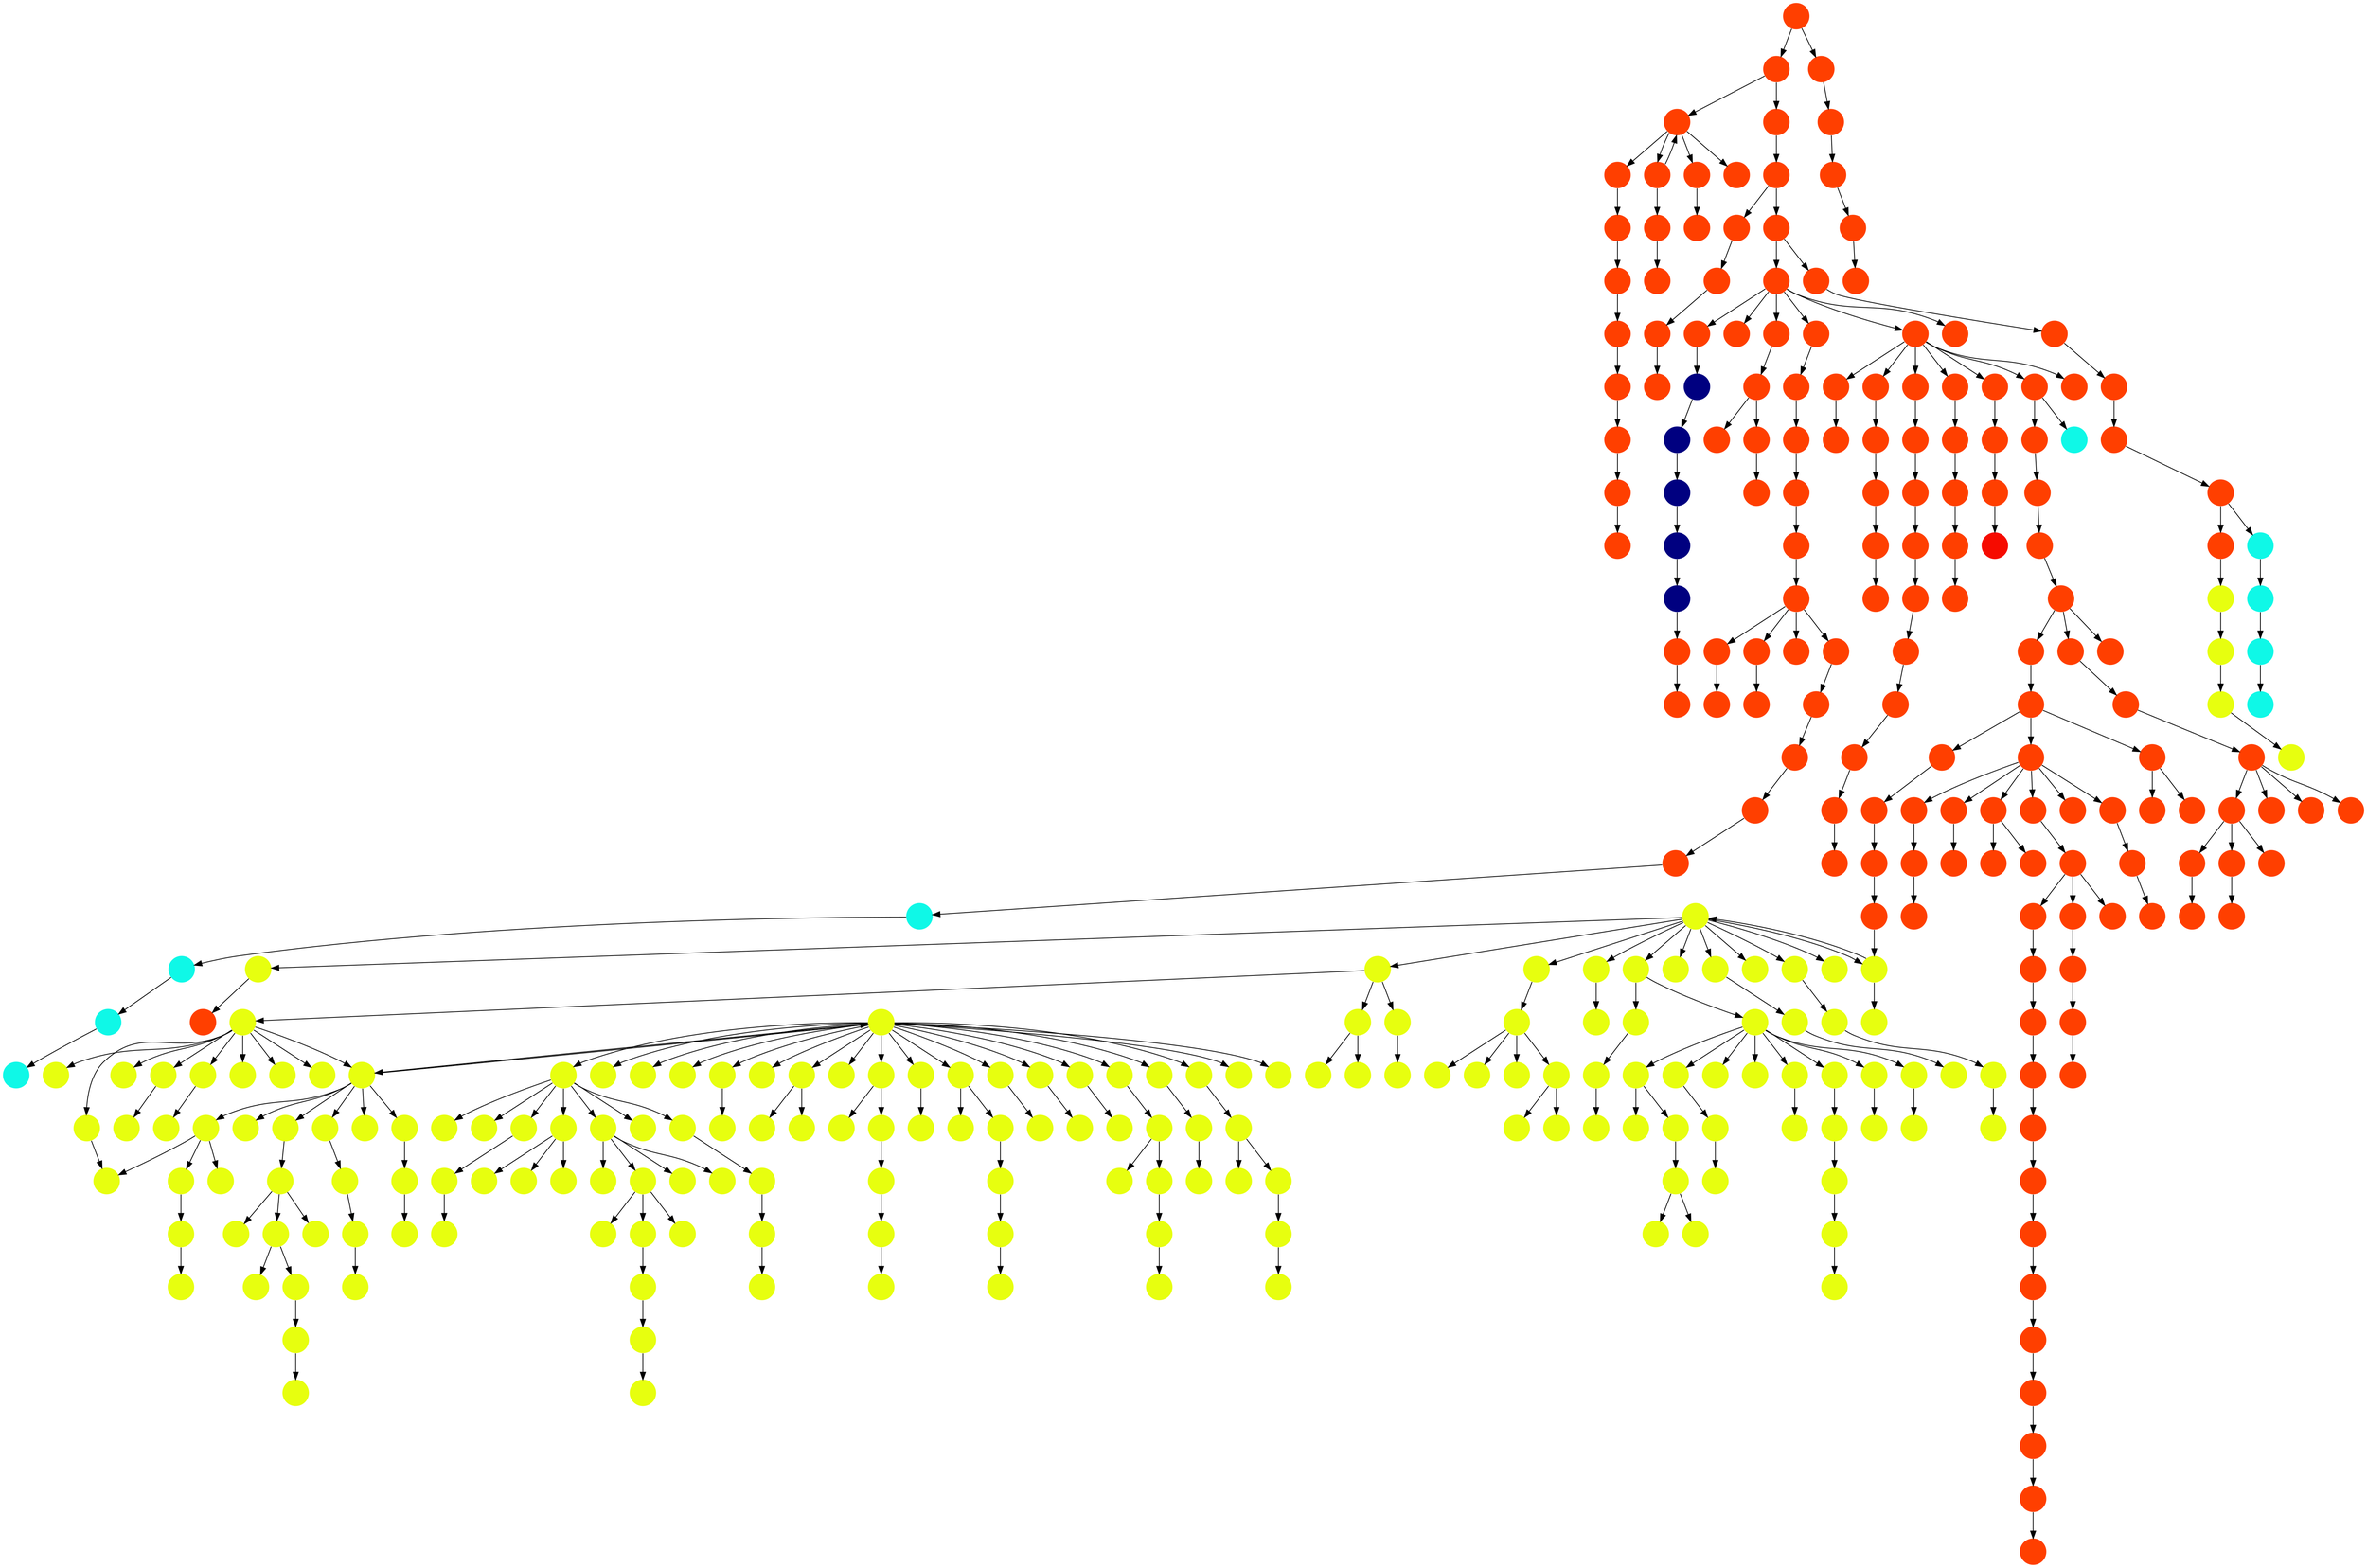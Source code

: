 digraph{
0 [tooltip = "P", penwidth = 0, style = filled, fillcolor = "#e7ff0f", shape = circle, label = ""]
1 [tooltip = "P", penwidth = 0, style = filled, fillcolor = "#e7ff0f", shape = circle, label = ""]
2 [tooltip = "T", penwidth = 0, style = filled, fillcolor = "#ff3f00", shape = circle, label = ""]
3 [tooltip = "P", penwidth = 0, style = filled, fillcolor = "#e7ff0f", shape = circle, label = ""]
4 [tooltip = "T", penwidth = 0, style = filled, fillcolor = "#ff3f00", shape = circle, label = ""]
5 [tooltip = "T", penwidth = 0, style = filled, fillcolor = "#ff3f00", shape = circle, label = ""]
6 [tooltip = "P", penwidth = 0, style = filled, fillcolor = "#e7ff0f", shape = circle, label = ""]
7 [tooltip = "T", penwidth = 0, style = filled, fillcolor = "#ff3f00", shape = circle, label = ""]
8 [tooltip = "P", penwidth = 0, style = filled, fillcolor = "#e7ff0f", shape = circle, label = ""]
9 [tooltip = "P", penwidth = 0, style = filled, fillcolor = "#e7ff0f", shape = circle, label = ""]
10 [tooltip = "A", penwidth = 0, style = filled, fillcolor = "#000080", shape = circle, label = ""]
11 [tooltip = "T", penwidth = 0, style = filled, fillcolor = "#ff3f00", shape = circle, label = ""]
12 [tooltip = "P", penwidth = 0, style = filled, fillcolor = "#e7ff0f", shape = circle, label = ""]
13 [tooltip = "P", penwidth = 0, style = filled, fillcolor = "#e7ff0f", shape = circle, label = ""]
14 [tooltip = "P", penwidth = 0, style = filled, fillcolor = "#e7ff0f", shape = circle, label = ""]
15 [tooltip = "T", penwidth = 0, style = filled, fillcolor = "#ff3f00", shape = circle, label = ""]
16 [tooltip = "T", penwidth = 0, style = filled, fillcolor = "#ff3f00", shape = circle, label = ""]
17 [tooltip = "P", penwidth = 0, style = filled, fillcolor = "#e7ff0f", shape = circle, label = ""]
18 [tooltip = "P", penwidth = 0, style = filled, fillcolor = "#e7ff0f", shape = circle, label = ""]
19 [tooltip = "T", penwidth = 0, style = filled, fillcolor = "#ff3f00", shape = circle, label = ""]
20 [tooltip = "P", penwidth = 0, style = filled, fillcolor = "#e7ff0f", shape = circle, label = ""]
21 [tooltip = "P", penwidth = 0, style = filled, fillcolor = "#e7ff0f", shape = circle, label = ""]
22 [tooltip = "P", penwidth = 0, style = filled, fillcolor = "#e7ff0f", shape = circle, label = ""]
23 [tooltip = "P", penwidth = 0, style = filled, fillcolor = "#e7ff0f", shape = circle, label = ""]
24 [tooltip = "T", penwidth = 0, style = filled, fillcolor = "#ff3f00", shape = circle, label = ""]
25 [tooltip = "P", penwidth = 0, style = filled, fillcolor = "#e7ff0f", shape = circle, label = ""]
26 [tooltip = "P", penwidth = 0, style = filled, fillcolor = "#e7ff0f", shape = circle, label = ""]
27 [tooltip = "P", penwidth = 0, style = filled, fillcolor = "#e7ff0f", shape = circle, label = ""]
28 [tooltip = "T", penwidth = 0, style = filled, fillcolor = "#ff3f00", shape = circle, label = ""]
29 [tooltip = "P", penwidth = 0, style = filled, fillcolor = "#e7ff0f", shape = circle, label = ""]
30 [tooltip = "P", penwidth = 0, style = filled, fillcolor = "#e7ff0f", shape = circle, label = ""]
31 [tooltip = "P", penwidth = 0, style = filled, fillcolor = "#e7ff0f", shape = circle, label = ""]
32 [tooltip = "P", penwidth = 0, style = filled, fillcolor = "#e7ff0f", shape = circle, label = ""]
33 [tooltip = "P", penwidth = 0, style = filled, fillcolor = "#e7ff0f", shape = circle, label = ""]
34 [tooltip = "T", penwidth = 0, style = filled, fillcolor = "#ff3f00", shape = circle, label = ""]
35 [tooltip = "P", penwidth = 0, style = filled, fillcolor = "#e7ff0f", shape = circle, label = ""]
36 [tooltip = "P", penwidth = 0, style = filled, fillcolor = "#e7ff0f", shape = circle, label = ""]
37 [tooltip = "P", penwidth = 0, style = filled, fillcolor = "#e7ff0f", shape = circle, label = ""]
38 [tooltip = "P", penwidth = 0, style = filled, fillcolor = "#e7ff0f", shape = circle, label = ""]
39 [tooltip = "T", penwidth = 0, style = filled, fillcolor = "#ff3f00", shape = circle, label = ""]
40 [tooltip = "P", penwidth = 0, style = filled, fillcolor = "#e7ff0f", shape = circle, label = ""]
41 [tooltip = "P", penwidth = 0, style = filled, fillcolor = "#e7ff0f", shape = circle, label = ""]
42 [tooltip = "P", penwidth = 0, style = filled, fillcolor = "#e7ff0f", shape = circle, label = ""]
43 [tooltip = "P", penwidth = 0, style = filled, fillcolor = "#e7ff0f", shape = circle, label = ""]
44 [tooltip = "P", penwidth = 0, style = filled, fillcolor = "#e7ff0f", shape = circle, label = ""]
45 [tooltip = "T", penwidth = 0, style = filled, fillcolor = "#ff3f00", shape = circle, label = ""]
46 [tooltip = "P", penwidth = 0, style = filled, fillcolor = "#e7ff0f", shape = circle, label = ""]
47 [tooltip = "T", penwidth = 0, style = filled, fillcolor = "#ff3f00", shape = circle, label = ""]
48 [tooltip = "P", penwidth = 0, style = filled, fillcolor = "#e7ff0f", shape = circle, label = ""]
49 [tooltip = "P", penwidth = 0, style = filled, fillcolor = "#e7ff0f", shape = circle, label = ""]
50 [tooltip = "T", penwidth = 0, style = filled, fillcolor = "#ff3f00", shape = circle, label = ""]
51 [tooltip = "I", penwidth = 0, style = filled, fillcolor = "#0ff8e7", shape = circle, label = ""]
52 [tooltip = "P", penwidth = 0, style = filled, fillcolor = "#e7ff0f", shape = circle, label = ""]
53 [tooltip = "T", penwidth = 0, style = filled, fillcolor = "#ff3f00", shape = circle, label = ""]
54 [tooltip = "P", penwidth = 0, style = filled, fillcolor = "#e7ff0f", shape = circle, label = ""]
55 [tooltip = "P", penwidth = 0, style = filled, fillcolor = "#e7ff0f", shape = circle, label = ""]
56 [tooltip = "P", penwidth = 0, style = filled, fillcolor = "#e7ff0f", shape = circle, label = ""]
57 [tooltip = "T", penwidth = 0, style = filled, fillcolor = "#ff3f00", shape = circle, label = ""]
58 [tooltip = "P", penwidth = 0, style = filled, fillcolor = "#e7ff0f", shape = circle, label = ""]
59 [tooltip = "T", penwidth = 0, style = filled, fillcolor = "#ff3f00", shape = circle, label = ""]
60 [tooltip = "P", penwidth = 0, style = filled, fillcolor = "#e7ff0f", shape = circle, label = ""]
61 [tooltip = "T", penwidth = 0, style = filled, fillcolor = "#ff3f00", shape = circle, label = ""]
62 [tooltip = "T", penwidth = 0, style = filled, fillcolor = "#ff3f00", shape = circle, label = ""]
63 [tooltip = "P", penwidth = 0, style = filled, fillcolor = "#e7ff0f", shape = circle, label = ""]
64 [tooltip = "P", penwidth = 0, style = filled, fillcolor = "#e7ff0f", shape = circle, label = ""]
65 [tooltip = "T", penwidth = 0, style = filled, fillcolor = "#ff3f00", shape = circle, label = ""]
66 [tooltip = "P", penwidth = 0, style = filled, fillcolor = "#e7ff0f", shape = circle, label = ""]
67 [tooltip = "P", penwidth = 0, style = filled, fillcolor = "#e7ff0f", shape = circle, label = ""]
68 [tooltip = "P", penwidth = 0, style = filled, fillcolor = "#e7ff0f", shape = circle, label = ""]
69 [tooltip = "P", penwidth = 0, style = filled, fillcolor = "#e7ff0f", shape = circle, label = ""]
70 [tooltip = "T", penwidth = 0, style = filled, fillcolor = "#ff3f00", shape = circle, label = ""]
71 [tooltip = "T", penwidth = 0, style = filled, fillcolor = "#ff3f00", shape = circle, label = ""]
72 [tooltip = "T", penwidth = 0, style = filled, fillcolor = "#ff3f00", shape = circle, label = ""]
73 [tooltip = "P", penwidth = 0, style = filled, fillcolor = "#e7ff0f", shape = circle, label = ""]
74 [tooltip = "T", penwidth = 0, style = filled, fillcolor = "#ff3f00", shape = circle, label = ""]
75 [tooltip = "P", penwidth = 0, style = filled, fillcolor = "#e7ff0f", shape = circle, label = ""]
76 [tooltip = "P", penwidth = 0, style = filled, fillcolor = "#e7ff0f", shape = circle, label = ""]
77 [tooltip = "P", penwidth = 0, style = filled, fillcolor = "#e7ff0f", shape = circle, label = ""]
78 [tooltip = "P", penwidth = 0, style = filled, fillcolor = "#e7ff0f", shape = circle, label = ""]
79 [tooltip = "P", penwidth = 0, style = filled, fillcolor = "#e7ff0f", shape = circle, label = ""]
80 [tooltip = "T", penwidth = 0, style = filled, fillcolor = "#ff3f00", shape = circle, label = ""]
81 [tooltip = "T", penwidth = 0, style = filled, fillcolor = "#ff3f00", shape = circle, label = ""]
82 [tooltip = "T", penwidth = 0, style = filled, fillcolor = "#ff3f00", shape = circle, label = ""]
83 [tooltip = "P", penwidth = 0, style = filled, fillcolor = "#e7ff0f", shape = circle, label = ""]
84 [tooltip = "T", penwidth = 0, style = filled, fillcolor = "#ff3f00", shape = circle, label = ""]
85 [tooltip = "T", penwidth = 0, style = filled, fillcolor = "#ff3f00", shape = circle, label = ""]
86 [tooltip = "T", penwidth = 0, style = filled, fillcolor = "#ff3f00", shape = circle, label = ""]
87 [tooltip = "T", penwidth = 0, style = filled, fillcolor = "#ff3f00", shape = circle, label = ""]
88 [tooltip = "T", penwidth = 0, style = filled, fillcolor = "#ff3f00", shape = circle, label = ""]
89 [tooltip = "P", penwidth = 0, style = filled, fillcolor = "#e7ff0f", shape = circle, label = ""]
90 [tooltip = "P", penwidth = 0, style = filled, fillcolor = "#e7ff0f", shape = circle, label = ""]
91 [tooltip = "T", penwidth = 0, style = filled, fillcolor = "#ff3f00", shape = circle, label = ""]
92 [tooltip = "P", penwidth = 0, style = filled, fillcolor = "#e7ff0f", shape = circle, label = ""]
93 [tooltip = "T", penwidth = 0, style = filled, fillcolor = "#ff3f00", shape = circle, label = ""]
94 [tooltip = "P", penwidth = 0, style = filled, fillcolor = "#e7ff0f", shape = circle, label = ""]
95 [tooltip = "T", penwidth = 0, style = filled, fillcolor = "#ff3f00", shape = circle, label = ""]
96 [tooltip = "P", penwidth = 0, style = filled, fillcolor = "#e7ff0f", shape = circle, label = ""]
97 [tooltip = "P", penwidth = 0, style = filled, fillcolor = "#e7ff0f", shape = circle, label = ""]
98 [tooltip = "T", penwidth = 0, style = filled, fillcolor = "#ff3f00", shape = circle, label = ""]
99 [tooltip = "P", penwidth = 0, style = filled, fillcolor = "#e7ff0f", shape = circle, label = ""]
100 [tooltip = "P", penwidth = 0, style = filled, fillcolor = "#e7ff0f", shape = circle, label = ""]
101 [tooltip = "P", penwidth = 0, style = filled, fillcolor = "#e7ff0f", shape = circle, label = ""]
102 [tooltip = "P", penwidth = 0, style = filled, fillcolor = "#e7ff0f", shape = circle, label = ""]
103 [tooltip = "P", penwidth = 0, style = filled, fillcolor = "#e7ff0f", shape = circle, label = ""]
104 [tooltip = "P", penwidth = 0, style = filled, fillcolor = "#e7ff0f", shape = circle, label = ""]
105 [tooltip = "P", penwidth = 0, style = filled, fillcolor = "#e7ff0f", shape = circle, label = ""]
106 [tooltip = "T", penwidth = 0, style = filled, fillcolor = "#ff3f00", shape = circle, label = ""]
107 [tooltip = "P", penwidth = 0, style = filled, fillcolor = "#e7ff0f", shape = circle, label = ""]
108 [tooltip = "P", penwidth = 0, style = filled, fillcolor = "#e7ff0f", shape = circle, label = ""]
109 [tooltip = "T", penwidth = 0, style = filled, fillcolor = "#ff3f00", shape = circle, label = ""]
110 [tooltip = "P", penwidth = 0, style = filled, fillcolor = "#e7ff0f", shape = circle, label = ""]
111 [tooltip = "P", penwidth = 0, style = filled, fillcolor = "#e7ff0f", shape = circle, label = ""]
112 [tooltip = "P", penwidth = 0, style = filled, fillcolor = "#e7ff0f", shape = circle, label = ""]
113 [tooltip = "I", penwidth = 0, style = filled, fillcolor = "#0ff8e7", shape = circle, label = ""]
114 [tooltip = "P", penwidth = 0, style = filled, fillcolor = "#e7ff0f", shape = circle, label = ""]
115 [tooltip = "P", penwidth = 0, style = filled, fillcolor = "#e7ff0f", shape = circle, label = ""]
116 [tooltip = "P", penwidth = 0, style = filled, fillcolor = "#e7ff0f", shape = circle, label = ""]
117 [tooltip = "T", penwidth = 0, style = filled, fillcolor = "#ff3f00", shape = circle, label = ""]
118 [tooltip = "T", penwidth = 0, style = filled, fillcolor = "#ff3f00", shape = circle, label = ""]
119 [tooltip = "T", penwidth = 0, style = filled, fillcolor = "#ff3f00", shape = circle, label = ""]
120 [tooltip = "P", penwidth = 0, style = filled, fillcolor = "#e7ff0f", shape = circle, label = ""]
121 [tooltip = "P", penwidth = 0, style = filled, fillcolor = "#e7ff0f", shape = circle, label = ""]
122 [tooltip = "P", penwidth = 0, style = filled, fillcolor = "#e7ff0f", shape = circle, label = ""]
123 [tooltip = "T", penwidth = 0, style = filled, fillcolor = "#ff3f00", shape = circle, label = ""]
124 [tooltip = "P", penwidth = 0, style = filled, fillcolor = "#e7ff0f", shape = circle, label = ""]
125 [tooltip = "P", penwidth = 0, style = filled, fillcolor = "#e7ff0f", shape = circle, label = ""]
126 [tooltip = "P", penwidth = 0, style = filled, fillcolor = "#e7ff0f", shape = circle, label = ""]
127 [tooltip = "T", penwidth = 0, style = filled, fillcolor = "#ff3f00", shape = circle, label = ""]
128 [tooltip = "T", penwidth = 0, style = filled, fillcolor = "#ff3f00", shape = circle, label = ""]
129 [tooltip = "P", penwidth = 0, style = filled, fillcolor = "#e7ff0f", shape = circle, label = ""]
130 [tooltip = "P", penwidth = 0, style = filled, fillcolor = "#e7ff0f", shape = circle, label = ""]
131 [tooltip = "P", penwidth = 0, style = filled, fillcolor = "#e7ff0f", shape = circle, label = ""]
132 [tooltip = "P", penwidth = 0, style = filled, fillcolor = "#e7ff0f", shape = circle, label = ""]
133 [tooltip = "P", penwidth = 0, style = filled, fillcolor = "#e7ff0f", shape = circle, label = ""]
134 [tooltip = "P", penwidth = 0, style = filled, fillcolor = "#e7ff0f", shape = circle, label = ""]
135 [tooltip = "P", penwidth = 0, style = filled, fillcolor = "#e7ff0f", shape = circle, label = ""]
136 [tooltip = "T", penwidth = 0, style = filled, fillcolor = "#ff3f00", shape = circle, label = ""]
137 [tooltip = "P", penwidth = 0, style = filled, fillcolor = "#e7ff0f", shape = circle, label = ""]
138 [tooltip = "T", penwidth = 0, style = filled, fillcolor = "#ff3f00", shape = circle, label = ""]
139 [tooltip = "T", penwidth = 0, style = filled, fillcolor = "#ff3f00", shape = circle, label = ""]
140 [tooltip = "P", penwidth = 0, style = filled, fillcolor = "#e7ff0f", shape = circle, label = ""]
141 [tooltip = "P", penwidth = 0, style = filled, fillcolor = "#e7ff0f", shape = circle, label = ""]
142 [tooltip = "T", penwidth = 0, style = filled, fillcolor = "#ff3f00", shape = circle, label = ""]
143 [tooltip = "T", penwidth = 0, style = filled, fillcolor = "#ff3f00", shape = circle, label = ""]
144 [tooltip = "P", penwidth = 0, style = filled, fillcolor = "#e7ff0f", shape = circle, label = ""]
145 [tooltip = "P", penwidth = 0, style = filled, fillcolor = "#e7ff0f", shape = circle, label = ""]
146 [tooltip = "T", penwidth = 0, style = filled, fillcolor = "#ff3f00", shape = circle, label = ""]
147 [tooltip = "P", penwidth = 0, style = filled, fillcolor = "#e7ff0f", shape = circle, label = ""]
148 [tooltip = "P", penwidth = 0, style = filled, fillcolor = "#e7ff0f", shape = circle, label = ""]
149 [tooltip = "T", penwidth = 0, style = filled, fillcolor = "#ff3f00", shape = circle, label = ""]
150 [tooltip = "P", penwidth = 0, style = filled, fillcolor = "#e7ff0f", shape = circle, label = ""]
151 [tooltip = "P", penwidth = 0, style = filled, fillcolor = "#e7ff0f", shape = circle, label = ""]
152 [tooltip = "T", penwidth = 0, style = filled, fillcolor = "#ff3f00", shape = circle, label = ""]
153 [tooltip = "P", penwidth = 0, style = filled, fillcolor = "#e7ff0f", shape = circle, label = ""]
154 [tooltip = "P", penwidth = 0, style = filled, fillcolor = "#e7ff0f", shape = circle, label = ""]
155 [tooltip = "P", penwidth = 0, style = filled, fillcolor = "#e7ff0f", shape = circle, label = ""]
156 [tooltip = "P", penwidth = 0, style = filled, fillcolor = "#e7ff0f", shape = circle, label = ""]
157 [tooltip = "P", penwidth = 0, style = filled, fillcolor = "#e7ff0f", shape = circle, label = ""]
158 [tooltip = "T", penwidth = 0, style = filled, fillcolor = "#ff3f00", shape = circle, label = ""]
159 [tooltip = "P", penwidth = 0, style = filled, fillcolor = "#e7ff0f", shape = circle, label = ""]
160 [tooltip = "P", penwidth = 0, style = filled, fillcolor = "#e7ff0f", shape = circle, label = ""]
161 [tooltip = "P", penwidth = 0, style = filled, fillcolor = "#e7ff0f", shape = circle, label = ""]
162 [tooltip = "T", penwidth = 0, style = filled, fillcolor = "#ff3f00", shape = circle, label = ""]
163 [tooltip = "T", penwidth = 0, style = filled, fillcolor = "#ff3f00", shape = circle, label = ""]
164 [tooltip = "A", penwidth = 0, style = filled, fillcolor = "#000080", shape = circle, label = ""]
165 [tooltip = "P", penwidth = 0, style = filled, fillcolor = "#e7ff0f", shape = circle, label = ""]
166 [tooltip = "T", penwidth = 0, style = filled, fillcolor = "#ff3f00", shape = circle, label = ""]
167 [tooltip = "T", penwidth = 0, style = filled, fillcolor = "#ff3f00", shape = circle, label = ""]
168 [tooltip = "T", penwidth = 0, style = filled, fillcolor = "#ff3f00", shape = circle, label = ""]
169 [tooltip = "T", penwidth = 0, style = filled, fillcolor = "#ff3f00", shape = circle, label = ""]
170 [tooltip = "P", penwidth = 0, style = filled, fillcolor = "#e7ff0f", shape = circle, label = ""]
171 [tooltip = "A", penwidth = 0, style = filled, fillcolor = "#000080", shape = circle, label = ""]
172 [tooltip = "P", penwidth = 0, style = filled, fillcolor = "#e7ff0f", shape = circle, label = ""]
173 [tooltip = "I", penwidth = 0, style = filled, fillcolor = "#0ff8e7", shape = circle, label = ""]
174 [tooltip = "I", penwidth = 0, style = filled, fillcolor = "#0ff8e7", shape = circle, label = ""]
175 [tooltip = "V", penwidth = 0, style = filled, fillcolor = "#f60b00", shape = circle, label = ""]
176 [tooltip = "T", penwidth = 0, style = filled, fillcolor = "#ff3f00", shape = circle, label = ""]
177 [tooltip = "T", penwidth = 0, style = filled, fillcolor = "#ff3f00", shape = circle, label = ""]
178 [tooltip = "T", penwidth = 0, style = filled, fillcolor = "#ff3f00", shape = circle, label = ""]
179 [tooltip = "P", penwidth = 0, style = filled, fillcolor = "#e7ff0f", shape = circle, label = ""]
180 [tooltip = "T", penwidth = 0, style = filled, fillcolor = "#ff3f00", shape = circle, label = ""]
181 [tooltip = "P", penwidth = 0, style = filled, fillcolor = "#e7ff0f", shape = circle, label = ""]
182 [tooltip = "T", penwidth = 0, style = filled, fillcolor = "#ff3f00", shape = circle, label = ""]
183 [tooltip = "I", penwidth = 0, style = filled, fillcolor = "#0ff8e7", shape = circle, label = ""]
184 [tooltip = "P", penwidth = 0, style = filled, fillcolor = "#e7ff0f", shape = circle, label = ""]
185 [tooltip = "T", penwidth = 0, style = filled, fillcolor = "#ff3f00", shape = circle, label = ""]
186 [tooltip = "T", penwidth = 0, style = filled, fillcolor = "#ff3f00", shape = circle, label = ""]
187 [tooltip = "T", penwidth = 0, style = filled, fillcolor = "#ff3f00", shape = circle, label = ""]
188 [tooltip = "T", penwidth = 0, style = filled, fillcolor = "#ff3f00", shape = circle, label = ""]
189 [tooltip = "P", penwidth = 0, style = filled, fillcolor = "#e7ff0f", shape = circle, label = ""]
190 [tooltip = "T", penwidth = 0, style = filled, fillcolor = "#ff3f00", shape = circle, label = ""]
191 [tooltip = "T", penwidth = 0, style = filled, fillcolor = "#ff3f00", shape = circle, label = ""]
192 [tooltip = "T", penwidth = 0, style = filled, fillcolor = "#ff3f00", shape = circle, label = ""]
193 [tooltip = "T", penwidth = 0, style = filled, fillcolor = "#ff3f00", shape = circle, label = ""]
194 [tooltip = "P", penwidth = 0, style = filled, fillcolor = "#e7ff0f", shape = circle, label = ""]
195 [tooltip = "T", penwidth = 0, style = filled, fillcolor = "#ff3f00", shape = circle, label = ""]
196 [tooltip = "T", penwidth = 0, style = filled, fillcolor = "#ff3f00", shape = circle, label = ""]
197 [tooltip = "P", penwidth = 0, style = filled, fillcolor = "#e7ff0f", shape = circle, label = ""]
198 [tooltip = "T", penwidth = 0, style = filled, fillcolor = "#ff3f00", shape = circle, label = ""]
199 [tooltip = "T", penwidth = 0, style = filled, fillcolor = "#ff3f00", shape = circle, label = ""]
200 [tooltip = "P", penwidth = 0, style = filled, fillcolor = "#e7ff0f", shape = circle, label = ""]
201 [tooltip = "P", penwidth = 0, style = filled, fillcolor = "#e7ff0f", shape = circle, label = ""]
202 [tooltip = "P", penwidth = 0, style = filled, fillcolor = "#e7ff0f", shape = circle, label = ""]
203 [tooltip = "T", penwidth = 0, style = filled, fillcolor = "#ff3f00", shape = circle, label = ""]
204 [tooltip = "T", penwidth = 0, style = filled, fillcolor = "#ff3f00", shape = circle, label = ""]
205 [tooltip = "P", penwidth = 0, style = filled, fillcolor = "#e7ff0f", shape = circle, label = ""]
206 [tooltip = "P", penwidth = 0, style = filled, fillcolor = "#e7ff0f", shape = circle, label = ""]
207 [tooltip = "T", penwidth = 0, style = filled, fillcolor = "#ff3f00", shape = circle, label = ""]
208 [tooltip = "T", penwidth = 0, style = filled, fillcolor = "#ff3f00", shape = circle, label = ""]
209 [tooltip = "P", penwidth = 0, style = filled, fillcolor = "#e7ff0f", shape = circle, label = ""]
210 [tooltip = "I", penwidth = 0, style = filled, fillcolor = "#0ff8e7", shape = circle, label = ""]
211 [tooltip = "A", penwidth = 0, style = filled, fillcolor = "#000080", shape = circle, label = ""]
212 [tooltip = "P", penwidth = 0, style = filled, fillcolor = "#e7ff0f", shape = circle, label = ""]
213 [tooltip = "P", penwidth = 0, style = filled, fillcolor = "#e7ff0f", shape = circle, label = ""]
214 [tooltip = "T", penwidth = 0, style = filled, fillcolor = "#ff3f00", shape = circle, label = ""]
215 [tooltip = "P", penwidth = 0, style = filled, fillcolor = "#e7ff0f", shape = circle, label = ""]
216 [tooltip = "P", penwidth = 0, style = filled, fillcolor = "#e7ff0f", shape = circle, label = ""]
217 [tooltip = "P", penwidth = 0, style = filled, fillcolor = "#e7ff0f", shape = circle, label = ""]
218 [tooltip = "P", penwidth = 0, style = filled, fillcolor = "#e7ff0f", shape = circle, label = ""]
219 [tooltip = "T", penwidth = 0, style = filled, fillcolor = "#ff3f00", shape = circle, label = ""]
220 [tooltip = "I", penwidth = 0, style = filled, fillcolor = "#0ff8e7", shape = circle, label = ""]
221 [tooltip = "T", penwidth = 0, style = filled, fillcolor = "#ff3f00", shape = circle, label = ""]
222 [tooltip = "T", penwidth = 0, style = filled, fillcolor = "#ff3f00", shape = circle, label = ""]
223 [tooltip = "T", penwidth = 0, style = filled, fillcolor = "#ff3f00", shape = circle, label = ""]
224 [tooltip = "P", penwidth = 0, style = filled, fillcolor = "#e7ff0f", shape = circle, label = ""]
225 [tooltip = "P", penwidth = 0, style = filled, fillcolor = "#e7ff0f", shape = circle, label = ""]
226 [tooltip = "T", penwidth = 0, style = filled, fillcolor = "#ff3f00", shape = circle, label = ""]
227 [tooltip = "P", penwidth = 0, style = filled, fillcolor = "#e7ff0f", shape = circle, label = ""]
228 [tooltip = "T", penwidth = 0, style = filled, fillcolor = "#ff3f00", shape = circle, label = ""]
229 [tooltip = "P", penwidth = 0, style = filled, fillcolor = "#e7ff0f", shape = circle, label = ""]
230 [tooltip = "P", penwidth = 0, style = filled, fillcolor = "#e7ff0f", shape = circle, label = ""]
231 [tooltip = "P", penwidth = 0, style = filled, fillcolor = "#e7ff0f", shape = circle, label = ""]
232 [tooltip = "P", penwidth = 0, style = filled, fillcolor = "#e7ff0f", shape = circle, label = ""]
233 [tooltip = "P", penwidth = 0, style = filled, fillcolor = "#e7ff0f", shape = circle, label = ""]
234 [tooltip = "T", penwidth = 0, style = filled, fillcolor = "#ff3f00", shape = circle, label = ""]
235 [tooltip = "P", penwidth = 0, style = filled, fillcolor = "#e7ff0f", shape = circle, label = ""]
236 [tooltip = "P", penwidth = 0, style = filled, fillcolor = "#e7ff0f", shape = circle, label = ""]
237 [tooltip = "T", penwidth = 0, style = filled, fillcolor = "#ff3f00", shape = circle, label = ""]
238 [tooltip = "T", penwidth = 0, style = filled, fillcolor = "#ff3f00", shape = circle, label = ""]
239 [tooltip = "T", penwidth = 0, style = filled, fillcolor = "#ff3f00", shape = circle, label = ""]
240 [tooltip = "T", penwidth = 0, style = filled, fillcolor = "#ff3f00", shape = circle, label = ""]
241 [tooltip = "P", penwidth = 0, style = filled, fillcolor = "#e7ff0f", shape = circle, label = ""]
242 [tooltip = "T", penwidth = 0, style = filled, fillcolor = "#ff3f00", shape = circle, label = ""]
243 [tooltip = "T", penwidth = 0, style = filled, fillcolor = "#ff3f00", shape = circle, label = ""]
244 [tooltip = "T", penwidth = 0, style = filled, fillcolor = "#ff3f00", shape = circle, label = ""]
245 [tooltip = "I", penwidth = 0, style = filled, fillcolor = "#0ff8e7", shape = circle, label = ""]
246 [tooltip = "P", penwidth = 0, style = filled, fillcolor = "#e7ff0f", shape = circle, label = ""]
247 [tooltip = "T", penwidth = 0, style = filled, fillcolor = "#ff3f00", shape = circle, label = ""]
248 [tooltip = "P", penwidth = 0, style = filled, fillcolor = "#e7ff0f", shape = circle, label = ""]
249 [tooltip = "P", penwidth = 0, style = filled, fillcolor = "#e7ff0f", shape = circle, label = ""]
250 [tooltip = "T", penwidth = 0, style = filled, fillcolor = "#ff3f00", shape = circle, label = ""]
251 [tooltip = "P", penwidth = 0, style = filled, fillcolor = "#e7ff0f", shape = circle, label = ""]
252 [tooltip = "P", penwidth = 0, style = filled, fillcolor = "#e7ff0f", shape = circle, label = ""]
253 [tooltip = "P", penwidth = 0, style = filled, fillcolor = "#e7ff0f", shape = circle, label = ""]
254 [tooltip = "T", penwidth = 0, style = filled, fillcolor = "#ff3f00", shape = circle, label = ""]
255 [tooltip = "T", penwidth = 0, style = filled, fillcolor = "#ff3f00", shape = circle, label = ""]
256 [tooltip = "T", penwidth = 0, style = filled, fillcolor = "#ff3f00", shape = circle, label = ""]
257 [tooltip = "P", penwidth = 0, style = filled, fillcolor = "#e7ff0f", shape = circle, label = ""]
258 [tooltip = "P", penwidth = 0, style = filled, fillcolor = "#e7ff0f", shape = circle, label = ""]
259 [tooltip = "P", penwidth = 0, style = filled, fillcolor = "#e7ff0f", shape = circle, label = ""]
260 [tooltip = "T", penwidth = 0, style = filled, fillcolor = "#ff3f00", shape = circle, label = ""]
261 [tooltip = "T", penwidth = 0, style = filled, fillcolor = "#ff3f00", shape = circle, label = ""]
262 [tooltip = "T", penwidth = 0, style = filled, fillcolor = "#ff3f00", shape = circle, label = ""]
263 [tooltip = "P", penwidth = 0, style = filled, fillcolor = "#e7ff0f", shape = circle, label = ""]
264 [tooltip = "P", penwidth = 0, style = filled, fillcolor = "#e7ff0f", shape = circle, label = ""]
265 [tooltip = "T", penwidth = 0, style = filled, fillcolor = "#ff3f00", shape = circle, label = ""]
266 [tooltip = "T", penwidth = 0, style = filled, fillcolor = "#ff3f00", shape = circle, label = ""]
267 [tooltip = "T", penwidth = 0, style = filled, fillcolor = "#ff3f00", shape = circle, label = ""]
268 [tooltip = "T", penwidth = 0, style = filled, fillcolor = "#ff3f00", shape = circle, label = ""]
269 [tooltip = "P", penwidth = 0, style = filled, fillcolor = "#e7ff0f", shape = circle, label = ""]
270 [tooltip = "T", penwidth = 0, style = filled, fillcolor = "#ff3f00", shape = circle, label = ""]
271 [tooltip = "P", penwidth = 0, style = filled, fillcolor = "#e7ff0f", shape = circle, label = ""]
272 [tooltip = "T", penwidth = 0, style = filled, fillcolor = "#ff3f00", shape = circle, label = ""]
273 [tooltip = "T", penwidth = 0, style = filled, fillcolor = "#ff3f00", shape = circle, label = ""]
274 [tooltip = "T", penwidth = 0, style = filled, fillcolor = "#ff3f00", shape = circle, label = ""]
275 [tooltip = "T", penwidth = 0, style = filled, fillcolor = "#ff3f00", shape = circle, label = ""]
276 [tooltip = "P", penwidth = 0, style = filled, fillcolor = "#e7ff0f", shape = circle, label = ""]
277 [tooltip = "P", penwidth = 0, style = filled, fillcolor = "#e7ff0f", shape = circle, label = ""]
278 [tooltip = "T", penwidth = 0, style = filled, fillcolor = "#ff3f00", shape = circle, label = ""]
279 [tooltip = "P", penwidth = 0, style = filled, fillcolor = "#e7ff0f", shape = circle, label = ""]
280 [tooltip = "P", penwidth = 0, style = filled, fillcolor = "#e7ff0f", shape = circle, label = ""]
281 [tooltip = "T", penwidth = 0, style = filled, fillcolor = "#ff3f00", shape = circle, label = ""]
282 [tooltip = "T", penwidth = 0, style = filled, fillcolor = "#ff3f00", shape = circle, label = ""]
283 [tooltip = "P", penwidth = 0, style = filled, fillcolor = "#e7ff0f", shape = circle, label = ""]
284 [tooltip = "T", penwidth = 0, style = filled, fillcolor = "#ff3f00", shape = circle, label = ""]
285 [tooltip = "A", penwidth = 0, style = filled, fillcolor = "#000080", shape = circle, label = ""]
286 [tooltip = "T", penwidth = 0, style = filled, fillcolor = "#ff3f00", shape = circle, label = ""]
287 [tooltip = "T", penwidth = 0, style = filled, fillcolor = "#ff3f00", shape = circle, label = ""]
288 [tooltip = "P", penwidth = 0, style = filled, fillcolor = "#e7ff0f", shape = circle, label = ""]
289 [tooltip = "P", penwidth = 0, style = filled, fillcolor = "#e7ff0f", shape = circle, label = ""]
290 [tooltip = "T", penwidth = 0, style = filled, fillcolor = "#ff3f00", shape = circle, label = ""]
291 [tooltip = "T", penwidth = 0, style = filled, fillcolor = "#ff3f00", shape = circle, label = ""]
292 [tooltip = "T", penwidth = 0, style = filled, fillcolor = "#ff3f00", shape = circle, label = ""]
293 [tooltip = "T", penwidth = 0, style = filled, fillcolor = "#ff3f00", shape = circle, label = ""]
294 [tooltip = "P", penwidth = 0, style = filled, fillcolor = "#e7ff0f", shape = circle, label = ""]
295 [tooltip = "T", penwidth = 0, style = filled, fillcolor = "#ff3f00", shape = circle, label = ""]
296 [tooltip = "T", penwidth = 0, style = filled, fillcolor = "#ff3f00", shape = circle, label = ""]
297 [tooltip = "T", penwidth = 0, style = filled, fillcolor = "#ff3f00", shape = circle, label = ""]
298 [tooltip = "P", penwidth = 0, style = filled, fillcolor = "#e7ff0f", shape = circle, label = ""]
299 [tooltip = "P", penwidth = 0, style = filled, fillcolor = "#e7ff0f", shape = circle, label = ""]
300 [tooltip = "T", penwidth = 0, style = filled, fillcolor = "#ff3f00", shape = circle, label = ""]
301 [tooltip = "T", penwidth = 0, style = filled, fillcolor = "#ff3f00", shape = circle, label = ""]
302 [tooltip = "T", penwidth = 0, style = filled, fillcolor = "#ff3f00", shape = circle, label = ""]
303 [tooltip = "P", penwidth = 0, style = filled, fillcolor = "#e7ff0f", shape = circle, label = ""]
304 [tooltip = "T", penwidth = 0, style = filled, fillcolor = "#ff3f00", shape = circle, label = ""]
305 [tooltip = "T", penwidth = 0, style = filled, fillcolor = "#ff3f00", shape = circle, label = ""]
306 [tooltip = "P", penwidth = 0, style = filled, fillcolor = "#e7ff0f", shape = circle, label = ""]
307 [tooltip = "T", penwidth = 0, style = filled, fillcolor = "#ff3f00", shape = circle, label = ""]
308 [tooltip = "P", penwidth = 0, style = filled, fillcolor = "#e7ff0f", shape = circle, label = ""]
309 [tooltip = "T", penwidth = 0, style = filled, fillcolor = "#ff3f00", shape = circle, label = ""]
310 [tooltip = "T", penwidth = 0, style = filled, fillcolor = "#ff3f00", shape = circle, label = ""]
311 [tooltip = "T", penwidth = 0, style = filled, fillcolor = "#ff3f00", shape = circle, label = ""]
312 [tooltip = "P", penwidth = 0, style = filled, fillcolor = "#e7ff0f", shape = circle, label = ""]
313 [tooltip = "T", penwidth = 0, style = filled, fillcolor = "#ff3f00", shape = circle, label = ""]
314 [tooltip = "T", penwidth = 0, style = filled, fillcolor = "#ff3f00", shape = circle, label = ""]
315 [tooltip = "P", penwidth = 0, style = filled, fillcolor = "#e7ff0f", shape = circle, label = ""]
316 [tooltip = "T", penwidth = 0, style = filled, fillcolor = "#ff3f00", shape = circle, label = ""]
317 [tooltip = "I", penwidth = 0, style = filled, fillcolor = "#0ff8e7", shape = circle, label = ""]
318 [tooltip = "T", penwidth = 0, style = filled, fillcolor = "#ff3f00", shape = circle, label = ""]
319 [tooltip = "T", penwidth = 0, style = filled, fillcolor = "#ff3f00", shape = circle, label = ""]
320 [tooltip = "T", penwidth = 0, style = filled, fillcolor = "#ff3f00", shape = circle, label = ""]
321 [tooltip = "T", penwidth = 0, style = filled, fillcolor = "#ff3f00", shape = circle, label = ""]
322 [tooltip = "P", penwidth = 0, style = filled, fillcolor = "#e7ff0f", shape = circle, label = ""]
323 [tooltip = "T", penwidth = 0, style = filled, fillcolor = "#ff3f00", shape = circle, label = ""]
324 [tooltip = "P", penwidth = 0, style = filled, fillcolor = "#e7ff0f", shape = circle, label = ""]
325 [tooltip = "T", penwidth = 0, style = filled, fillcolor = "#ff3f00", shape = circle, label = ""]
326 [tooltip = "P", penwidth = 0, style = filled, fillcolor = "#e7ff0f", shape = circle, label = ""]
327 [tooltip = "T", penwidth = 0, style = filled, fillcolor = "#ff3f00", shape = circle, label = ""]
328 [tooltip = "T", penwidth = 0, style = filled, fillcolor = "#ff3f00", shape = circle, label = ""]
329 [tooltip = "T", penwidth = 0, style = filled, fillcolor = "#ff3f00", shape = circle, label = ""]
330 [tooltip = "P", penwidth = 0, style = filled, fillcolor = "#e7ff0f", shape = circle, label = ""]
331 [tooltip = "T", penwidth = 0, style = filled, fillcolor = "#ff3f00", shape = circle, label = ""]
332 [tooltip = "T", penwidth = 0, style = filled, fillcolor = "#ff3f00", shape = circle, label = ""]
333 [tooltip = "P", penwidth = 0, style = filled, fillcolor = "#e7ff0f", shape = circle, label = ""]
334 [tooltip = "T", penwidth = 0, style = filled, fillcolor = "#ff3f00", shape = circle, label = ""]
335 [tooltip = "P", penwidth = 0, style = filled, fillcolor = "#e7ff0f", shape = circle, label = ""]
43 -> 135
68 -> 115
259 -> 271
268 -> 109
144 -> 94
202 -> 13
87 -> 72
321 -> 81
0 -> 76
53 -> 254
84 -> 266
83 -> 258
185 -> 302
331 -> 334
7 -> 331
277 -> 108
335 -> 289
116 -> 54
46 -> 306
9 -> 77
22 -> 120
74 -> 242
122 -> 154
301 -> 291
0 -> 83
76 -> 224
215 -> 67
12 -> 63
210 -> 113
19 -> 318
207 -> 203
46 -> 97
274 -> 243
49 -> 253
135 -> 116
61 -> 166
18 -> 20
101 -> 277
27 -> 288
78 -> 160
16 -> 267
188 -> 325
49 -> 73
281 -> 223
29 -> 30
204 -> 314
192 -> 196
119 -> 168
103 -> 231
20 -> 235
136 -> 106
220 -> 245
106 -> 62
225 -> 230
65 -> 188
46 -> 206
319 -> 175
24 -> 86
204 -> 95
332 -> 163
19 -> 290
46 -> 112
0 -> 1
223 -> 117
7 -> 80
324 -> 326
273 -> 295
271 -> 147
10 -> 272
38 -> 225
16 -> 221
25 -> 249
60 -> 131
128 -> 304
0 -> 229
18 -> 252
249 -> 308
295 -> 327
247 -> 268
95 -> 152
49 -> 155
214 -> 332
18 -> 324
243 -> 53
65 -> 226
63 -> 299
199 -> 142
0 -> 64
305 -> 198
113 -> 317
144 -> 104
143 -> 323
151 -> 251
74 -> 178
307 -> 169
22 -> 9
28 -> 84
156 -> 78
287 -> 98
17 -> 55
34 -> 180
65 -> 93
46 -> 233
49 -> 315
300 -> 297
69 -> 200
3 -> 197
11 -> 176
290 -> 208
3 -> 96
294 -> 33
24 -> 5
236 -> 102
255 -> 273
0 -> 145
125 -> 44
322 -> 227
272 -> 186
0 -> 205
71 -> 214
24 -> 118
236 -> 181
87 -> 57
310 -> 287
25 -> 56
35 -> 69
227 -> 201
262 -> 329
291 -> 193
334 -> 319
303 -> 23
95 -> 265
183 -> 220
14 -> 68
7 -> 301
7 -> 71
265 -> 119
97 -> 18
71 -> 51
323 -> 284
18 -> 156
313 -> 143
123 -> 136
7 -> 247
0 -> 8
208 -> 237
304 -> 275
0 -> 279
29 -> 209
18 -> 32
94 -> 161
244 -> 292
161 -> 248
222 -> 21
38 -> 189
314 -> 256
22 -> 49
32 -> 276
199 -> 50
49 -> 159
287 -> 204
12 -> 29
333 -> 124
46 -> 218
191 -> 24
234 -> 282
279 -> 236
49 -> 263
329 -> 270
18 -> 172
83 -> 122
201 -> 31
5 -> 149
164 -> 285
309 -> 281
74 -> 190
91 -> 59
124 -> 298
46 -> 60
317 -> 173
189 -> 105
230 -> 41
316 -> 322
16 -> 123
289 -> 179
29 -> 194
107 -> 246
282 -> 177
181 -> 107
15 -> 19
30 -> 89
171 -> 10
256 -> 195
0 -> 215
19 -> 296
119 -> 307
163 -> 199
24 -> 146
18 -> 217
0 -> 137
12 -> 280
320 -> 88
240 -> 61
297 -> 316
299 -> 125
267 -> 250
117 -> 255
0 -> 216
37 -> 40
19 -> 182
226 -> 187
141 -> 232
80 -> 39
46 -> 150
0 -> 75
250 -> 309
133 -> 101
37 -> 148
285 -> 211
85 -> 207
95 -> 274
32 -> 333
18 -> 17
0 -> 12
199 -> 228
109 -> 320
38 -> 25
229 -> 303
65 -> 260
239 -> 210
12 -> 42
296 -> 16
198 -> 47
66 -> 100
302 -> 310
105 -> 26
21 -> 153
97 -> 259
49 -> 38
26 -> 129
330 -> 294
278 -> 261
38 -> 0
38 -> 213
7 -> 313
137 -> 170
0 -> 6
193 -> 328
103 -> 144
12 -> 3
284 -> 219
30 -> 43
30 -> 121
126 -> 134
52 -> 14
11 -> 167
254 -> 162
195 -> 300
216 -> 133
315 -> 56
145 -> 157
0 -> 36
12 -> 111
7 -> 2
325 -> 82
302 -> 65
166 -> 311
252 -> 110
46 -> 21
327 -> 305
69 -> 37
133 -> 92
38 -> 165
288 -> 90
127 -> 139
12 -> 335
242 -> 128
218 -> 27
95 -> 7
275 -> 239
326 -> 330
162 -> 74
21 -> 46
120 -> 99
306 -> 70
25 -> 130
311 -> 321
46 -> 35
4 -> 127
178 -> 286
95 -> 238
0 -> 66
46 -> 22
245 -> 174
292 -> 234
270 -> 138
5 -> 91
76 -> 283
212 -> 312
185 -> 293
93 -> 244
158 -> 164
69 -> 269
0 -> 38
98 -> 85
142 -> 15
38 -> 184
328 -> 240
49 -> 151
69 -> 257
95 -> 158
19 -> 4
308 -> 241
15 -> 28
318 -> 45
74 -> 34
29 -> 114
150 -> 212
266 -> 222
19 -> 11
15 -> 87
0 -> 79
103 -> 140
177 -> 278
165 -> 103
205 -> 58
145 -> 52
297 -> 183
293 -> 262
9 -> 48
154 -> 126
188 -> 65
5 -> 192
50 -> 191
49 -> 141
124 -> 264
3 -> 132
211 -> 171
0 -> 202
}